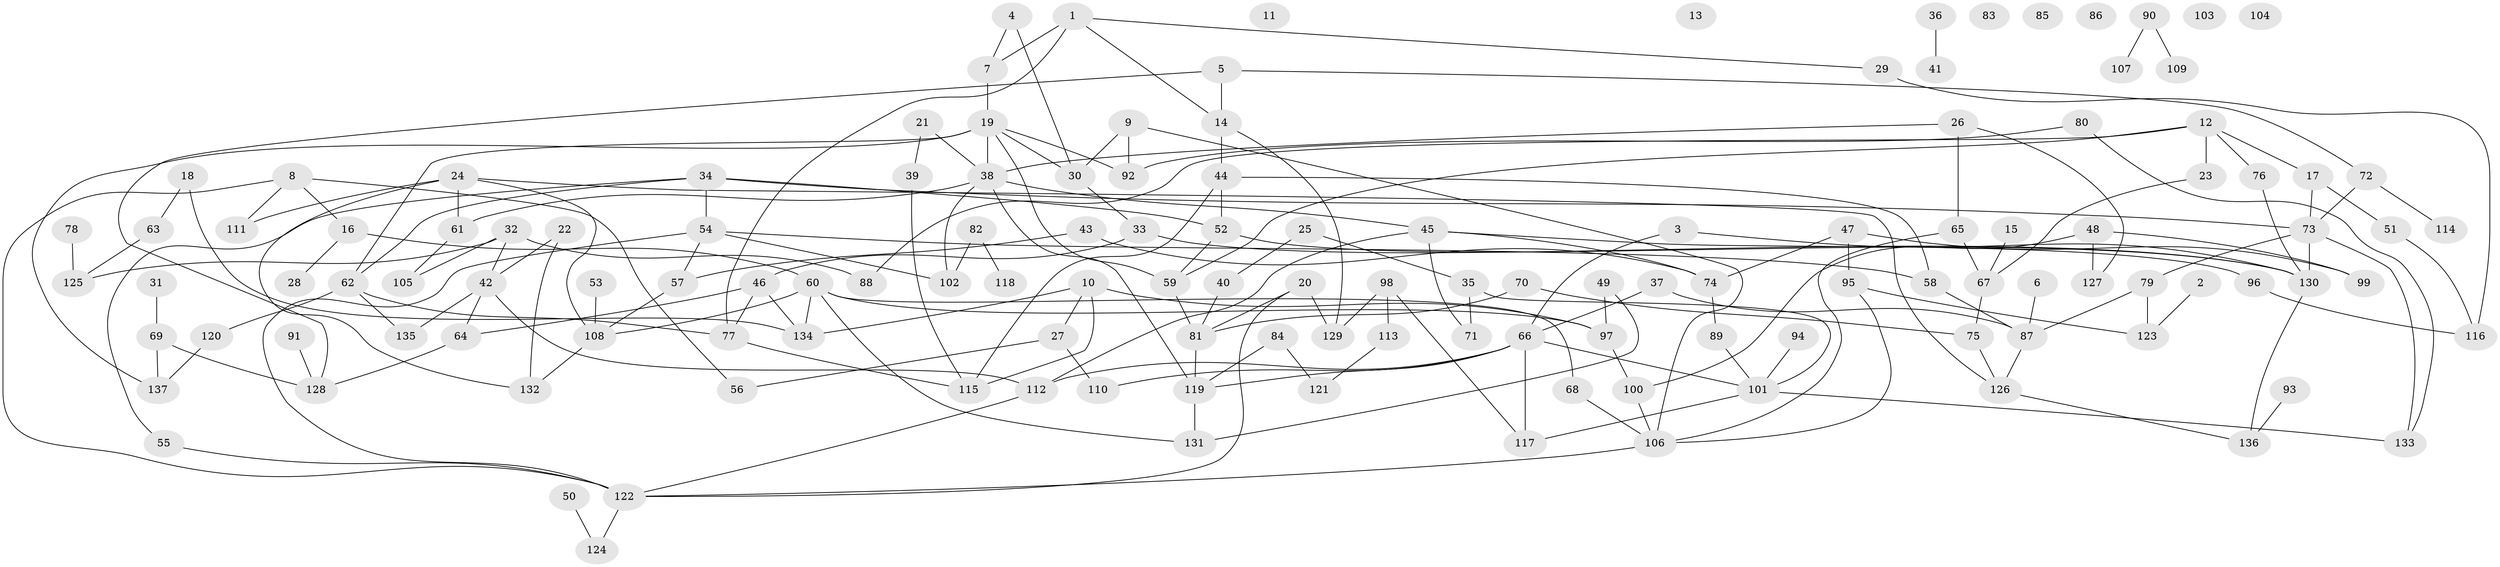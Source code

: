 // coarse degree distribution, {7: 0.08928571428571429, 2: 0.10714285714285714, 8: 0.03571428571428571, 1: 0.14285714285714285, 10: 0.03571428571428571, 3: 0.23214285714285715, 0: 0.16071428571428573, 9: 0.03571428571428571, 5: 0.07142857142857142, 6: 0.03571428571428571, 4: 0.03571428571428571, 14: 0.017857142857142856}
// Generated by graph-tools (version 1.1) at 2025/16/03/04/25 18:16:35]
// undirected, 137 vertices, 195 edges
graph export_dot {
graph [start="1"]
  node [color=gray90,style=filled];
  1;
  2;
  3;
  4;
  5;
  6;
  7;
  8;
  9;
  10;
  11;
  12;
  13;
  14;
  15;
  16;
  17;
  18;
  19;
  20;
  21;
  22;
  23;
  24;
  25;
  26;
  27;
  28;
  29;
  30;
  31;
  32;
  33;
  34;
  35;
  36;
  37;
  38;
  39;
  40;
  41;
  42;
  43;
  44;
  45;
  46;
  47;
  48;
  49;
  50;
  51;
  52;
  53;
  54;
  55;
  56;
  57;
  58;
  59;
  60;
  61;
  62;
  63;
  64;
  65;
  66;
  67;
  68;
  69;
  70;
  71;
  72;
  73;
  74;
  75;
  76;
  77;
  78;
  79;
  80;
  81;
  82;
  83;
  84;
  85;
  86;
  87;
  88;
  89;
  90;
  91;
  92;
  93;
  94;
  95;
  96;
  97;
  98;
  99;
  100;
  101;
  102;
  103;
  104;
  105;
  106;
  107;
  108;
  109;
  110;
  111;
  112;
  113;
  114;
  115;
  116;
  117;
  118;
  119;
  120;
  121;
  122;
  123;
  124;
  125;
  126;
  127;
  128;
  129;
  130;
  131;
  132;
  133;
  134;
  135;
  136;
  137;
  1 -- 7;
  1 -- 14;
  1 -- 29;
  1 -- 77;
  2 -- 123;
  3 -- 66;
  3 -- 130;
  4 -- 7;
  4 -- 30;
  5 -- 14;
  5 -- 72;
  5 -- 128;
  6 -- 87;
  7 -- 19;
  8 -- 16;
  8 -- 56;
  8 -- 111;
  8 -- 122;
  9 -- 30;
  9 -- 92;
  9 -- 106;
  10 -- 27;
  10 -- 97;
  10 -- 115;
  10 -- 134;
  12 -- 17;
  12 -- 23;
  12 -- 59;
  12 -- 76;
  12 -- 88;
  14 -- 44;
  14 -- 129;
  15 -- 67;
  16 -- 28;
  16 -- 60;
  17 -- 51;
  17 -- 73;
  18 -- 63;
  18 -- 134;
  19 -- 30;
  19 -- 38;
  19 -- 59;
  19 -- 62;
  19 -- 92;
  19 -- 137;
  20 -- 81;
  20 -- 122;
  20 -- 129;
  21 -- 38;
  21 -- 39;
  22 -- 42;
  22 -- 132;
  23 -- 67;
  24 -- 61;
  24 -- 108;
  24 -- 111;
  24 -- 126;
  24 -- 132;
  25 -- 35;
  25 -- 40;
  26 -- 38;
  26 -- 65;
  26 -- 127;
  27 -- 56;
  27 -- 110;
  29 -- 116;
  30 -- 33;
  31 -- 69;
  32 -- 42;
  32 -- 88;
  32 -- 105;
  32 -- 125;
  33 -- 46;
  33 -- 130;
  34 -- 52;
  34 -- 54;
  34 -- 55;
  34 -- 62;
  34 -- 73;
  35 -- 71;
  35 -- 101;
  36 -- 41;
  37 -- 66;
  37 -- 87;
  38 -- 45;
  38 -- 61;
  38 -- 102;
  38 -- 119;
  39 -- 115;
  40 -- 81;
  42 -- 64;
  42 -- 112;
  42 -- 135;
  43 -- 57;
  43 -- 74;
  44 -- 52;
  44 -- 58;
  44 -- 115;
  45 -- 71;
  45 -- 74;
  45 -- 96;
  45 -- 112;
  46 -- 64;
  46 -- 77;
  46 -- 134;
  47 -- 74;
  47 -- 95;
  47 -- 99;
  48 -- 99;
  48 -- 100;
  48 -- 127;
  49 -- 97;
  49 -- 131;
  50 -- 124;
  51 -- 116;
  52 -- 59;
  52 -- 130;
  53 -- 108;
  54 -- 57;
  54 -- 58;
  54 -- 102;
  54 -- 122;
  55 -- 122;
  57 -- 108;
  58 -- 87;
  59 -- 81;
  60 -- 68;
  60 -- 97;
  60 -- 108;
  60 -- 131;
  60 -- 134;
  61 -- 105;
  62 -- 77;
  62 -- 120;
  62 -- 135;
  63 -- 125;
  64 -- 128;
  65 -- 67;
  65 -- 106;
  66 -- 101;
  66 -- 110;
  66 -- 112;
  66 -- 117;
  66 -- 119;
  67 -- 75;
  68 -- 106;
  69 -- 128;
  69 -- 137;
  70 -- 75;
  70 -- 81;
  72 -- 73;
  72 -- 114;
  73 -- 79;
  73 -- 130;
  73 -- 133;
  74 -- 89;
  75 -- 126;
  76 -- 130;
  77 -- 115;
  78 -- 125;
  79 -- 87;
  79 -- 123;
  80 -- 92;
  80 -- 133;
  81 -- 119;
  82 -- 102;
  82 -- 118;
  84 -- 119;
  84 -- 121;
  87 -- 126;
  89 -- 101;
  90 -- 107;
  90 -- 109;
  91 -- 128;
  93 -- 136;
  94 -- 101;
  95 -- 106;
  95 -- 123;
  96 -- 116;
  97 -- 100;
  98 -- 113;
  98 -- 117;
  98 -- 129;
  100 -- 106;
  101 -- 117;
  101 -- 133;
  106 -- 122;
  108 -- 132;
  112 -- 122;
  113 -- 121;
  119 -- 131;
  120 -- 137;
  122 -- 124;
  126 -- 136;
  130 -- 136;
}

